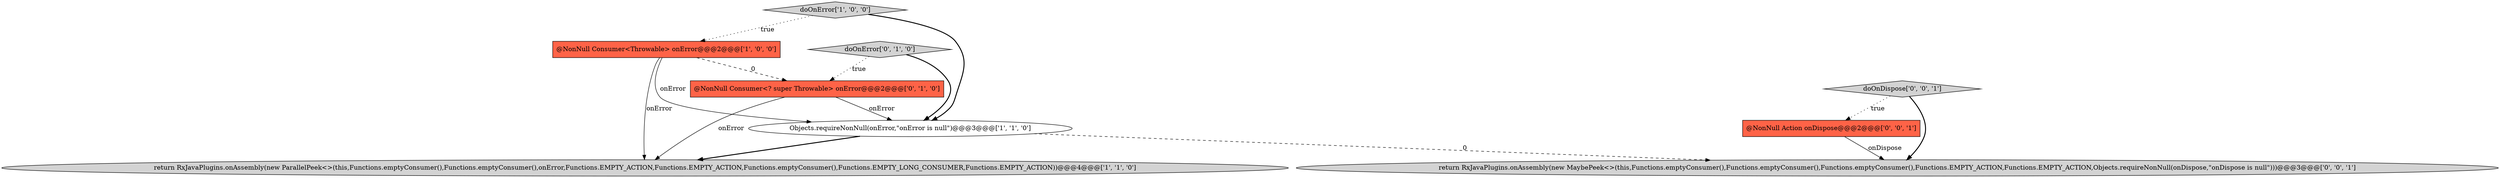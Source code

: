 digraph {
0 [style = filled, label = "@NonNull Consumer<Throwable> onError@@@2@@@['1', '0', '0']", fillcolor = tomato, shape = box image = "AAA1AAABBB1BBB"];
5 [style = filled, label = "doOnError['0', '1', '0']", fillcolor = lightgray, shape = diamond image = "AAA0AAABBB2BBB"];
8 [style = filled, label = "return RxJavaPlugins.onAssembly(new MaybePeek<>(this,Functions.emptyConsumer(),Functions.emptyConsumer(),Functions.emptyConsumer(),Functions.EMPTY_ACTION,Functions.EMPTY_ACTION,Objects.requireNonNull(onDispose,\"onDispose is null\")))@@@3@@@['0', '0', '1']", fillcolor = lightgray, shape = ellipse image = "AAA0AAABBB3BBB"];
6 [style = filled, label = "@NonNull Action onDispose@@@2@@@['0', '0', '1']", fillcolor = tomato, shape = box image = "AAA0AAABBB3BBB"];
2 [style = filled, label = "return RxJavaPlugins.onAssembly(new ParallelPeek<>(this,Functions.emptyConsumer(),Functions.emptyConsumer(),onError,Functions.EMPTY_ACTION,Functions.EMPTY_ACTION,Functions.emptyConsumer(),Functions.EMPTY_LONG_CONSUMER,Functions.EMPTY_ACTION))@@@4@@@['1', '1', '0']", fillcolor = lightgray, shape = ellipse image = "AAA0AAABBB1BBB"];
4 [style = filled, label = "@NonNull Consumer<? super Throwable> onError@@@2@@@['0', '1', '0']", fillcolor = tomato, shape = box image = "AAA1AAABBB2BBB"];
1 [style = filled, label = "Objects.requireNonNull(onError,\"onError is null\")@@@3@@@['1', '1', '0']", fillcolor = white, shape = ellipse image = "AAA0AAABBB1BBB"];
3 [style = filled, label = "doOnError['1', '0', '0']", fillcolor = lightgray, shape = diamond image = "AAA0AAABBB1BBB"];
7 [style = filled, label = "doOnDispose['0', '0', '1']", fillcolor = lightgray, shape = diamond image = "AAA0AAABBB3BBB"];
5->1 [style = bold, label=""];
0->1 [style = solid, label="onError"];
4->1 [style = solid, label="onError"];
1->2 [style = bold, label=""];
7->6 [style = dotted, label="true"];
0->4 [style = dashed, label="0"];
1->8 [style = dashed, label="0"];
4->2 [style = solid, label="onError"];
3->1 [style = bold, label=""];
7->8 [style = bold, label=""];
0->2 [style = solid, label="onError"];
5->4 [style = dotted, label="true"];
6->8 [style = solid, label="onDispose"];
3->0 [style = dotted, label="true"];
}
